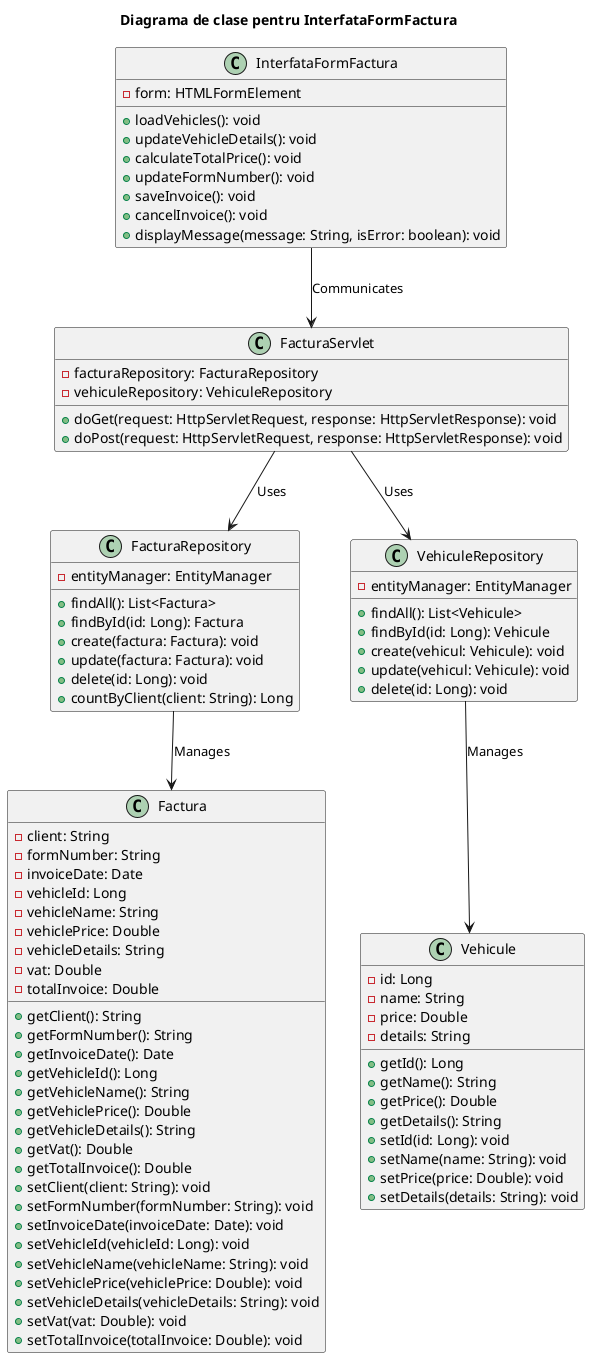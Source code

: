 @startuml
title Diagrama de clase pentru InterfataFormFactura

class Factura {
    - client: String
    - formNumber: String
    - invoiceDate: Date
    - vehicleId: Long
    - vehicleName: String
    - vehiclePrice: Double
    - vehicleDetails: String
    - vat: Double
    - totalInvoice: Double
    + getClient(): String
    + getFormNumber(): String
    + getInvoiceDate(): Date
    + getVehicleId(): Long
    + getVehicleName(): String
    + getVehiclePrice(): Double
    + getVehicleDetails(): String
    + getVat(): Double
    + getTotalInvoice(): Double
    + setClient(client: String): void
    + setFormNumber(formNumber: String): void
    + setInvoiceDate(invoiceDate: Date): void
    + setVehicleId(vehicleId: Long): void
    + setVehicleName(vehicleName: String): void
    + setVehiclePrice(vehiclePrice: Double): void
    + setVehicleDetails(vehicleDetails: String): void
    + setVat(vat: Double): void
    + setTotalInvoice(totalInvoice: Double): void
}

class Vehicule {
    - id: Long
    - name: String
    - price: Double
    - details: String
    + getId(): Long
    + getName(): String
    + getPrice(): Double
    + getDetails(): String
    + setId(id: Long): void
    + setName(name: String): void
    + setPrice(price: Double): void
    + setDetails(details: String): void
}

class FacturaRepository {
    - entityManager: EntityManager
    + findAll(): List<Factura>
    + findById(id: Long): Factura
    + create(factura: Factura): void
    + update(factura: Factura): void
    + delete(id: Long): void
    + countByClient(client: String): Long
}

class VehiculeRepository {
    - entityManager: EntityManager
    + findAll(): List<Vehicule>
    + findById(id: Long): Vehicule
    + create(vehicul: Vehicule): void
    + update(vehicul: Vehicule): void
    + delete(id: Long): void
}

class FacturaServlet {
    - facturaRepository: FacturaRepository
    - vehiculeRepository: VehiculeRepository
    + doGet(request: HttpServletRequest, response: HttpServletResponse): void
    + doPost(request: HttpServletRequest, response: HttpServletResponse): void
}

class InterfataFormFactura {
    - form: HTMLFormElement
    + loadVehicles(): void
    + updateVehicleDetails(): void
    + calculateTotalPrice(): void
    + updateFormNumber(): void
    + saveInvoice(): void
    + cancelInvoice(): void
    + displayMessage(message: String, isError: boolean): void
}

FacturaRepository --> Factura : Manages
VehiculeRepository --> Vehicule : Manages
FacturaServlet --> FacturaRepository : Uses
FacturaServlet --> VehiculeRepository : Uses
InterfataFormFactura --> FacturaServlet : Communicates

@enduml
